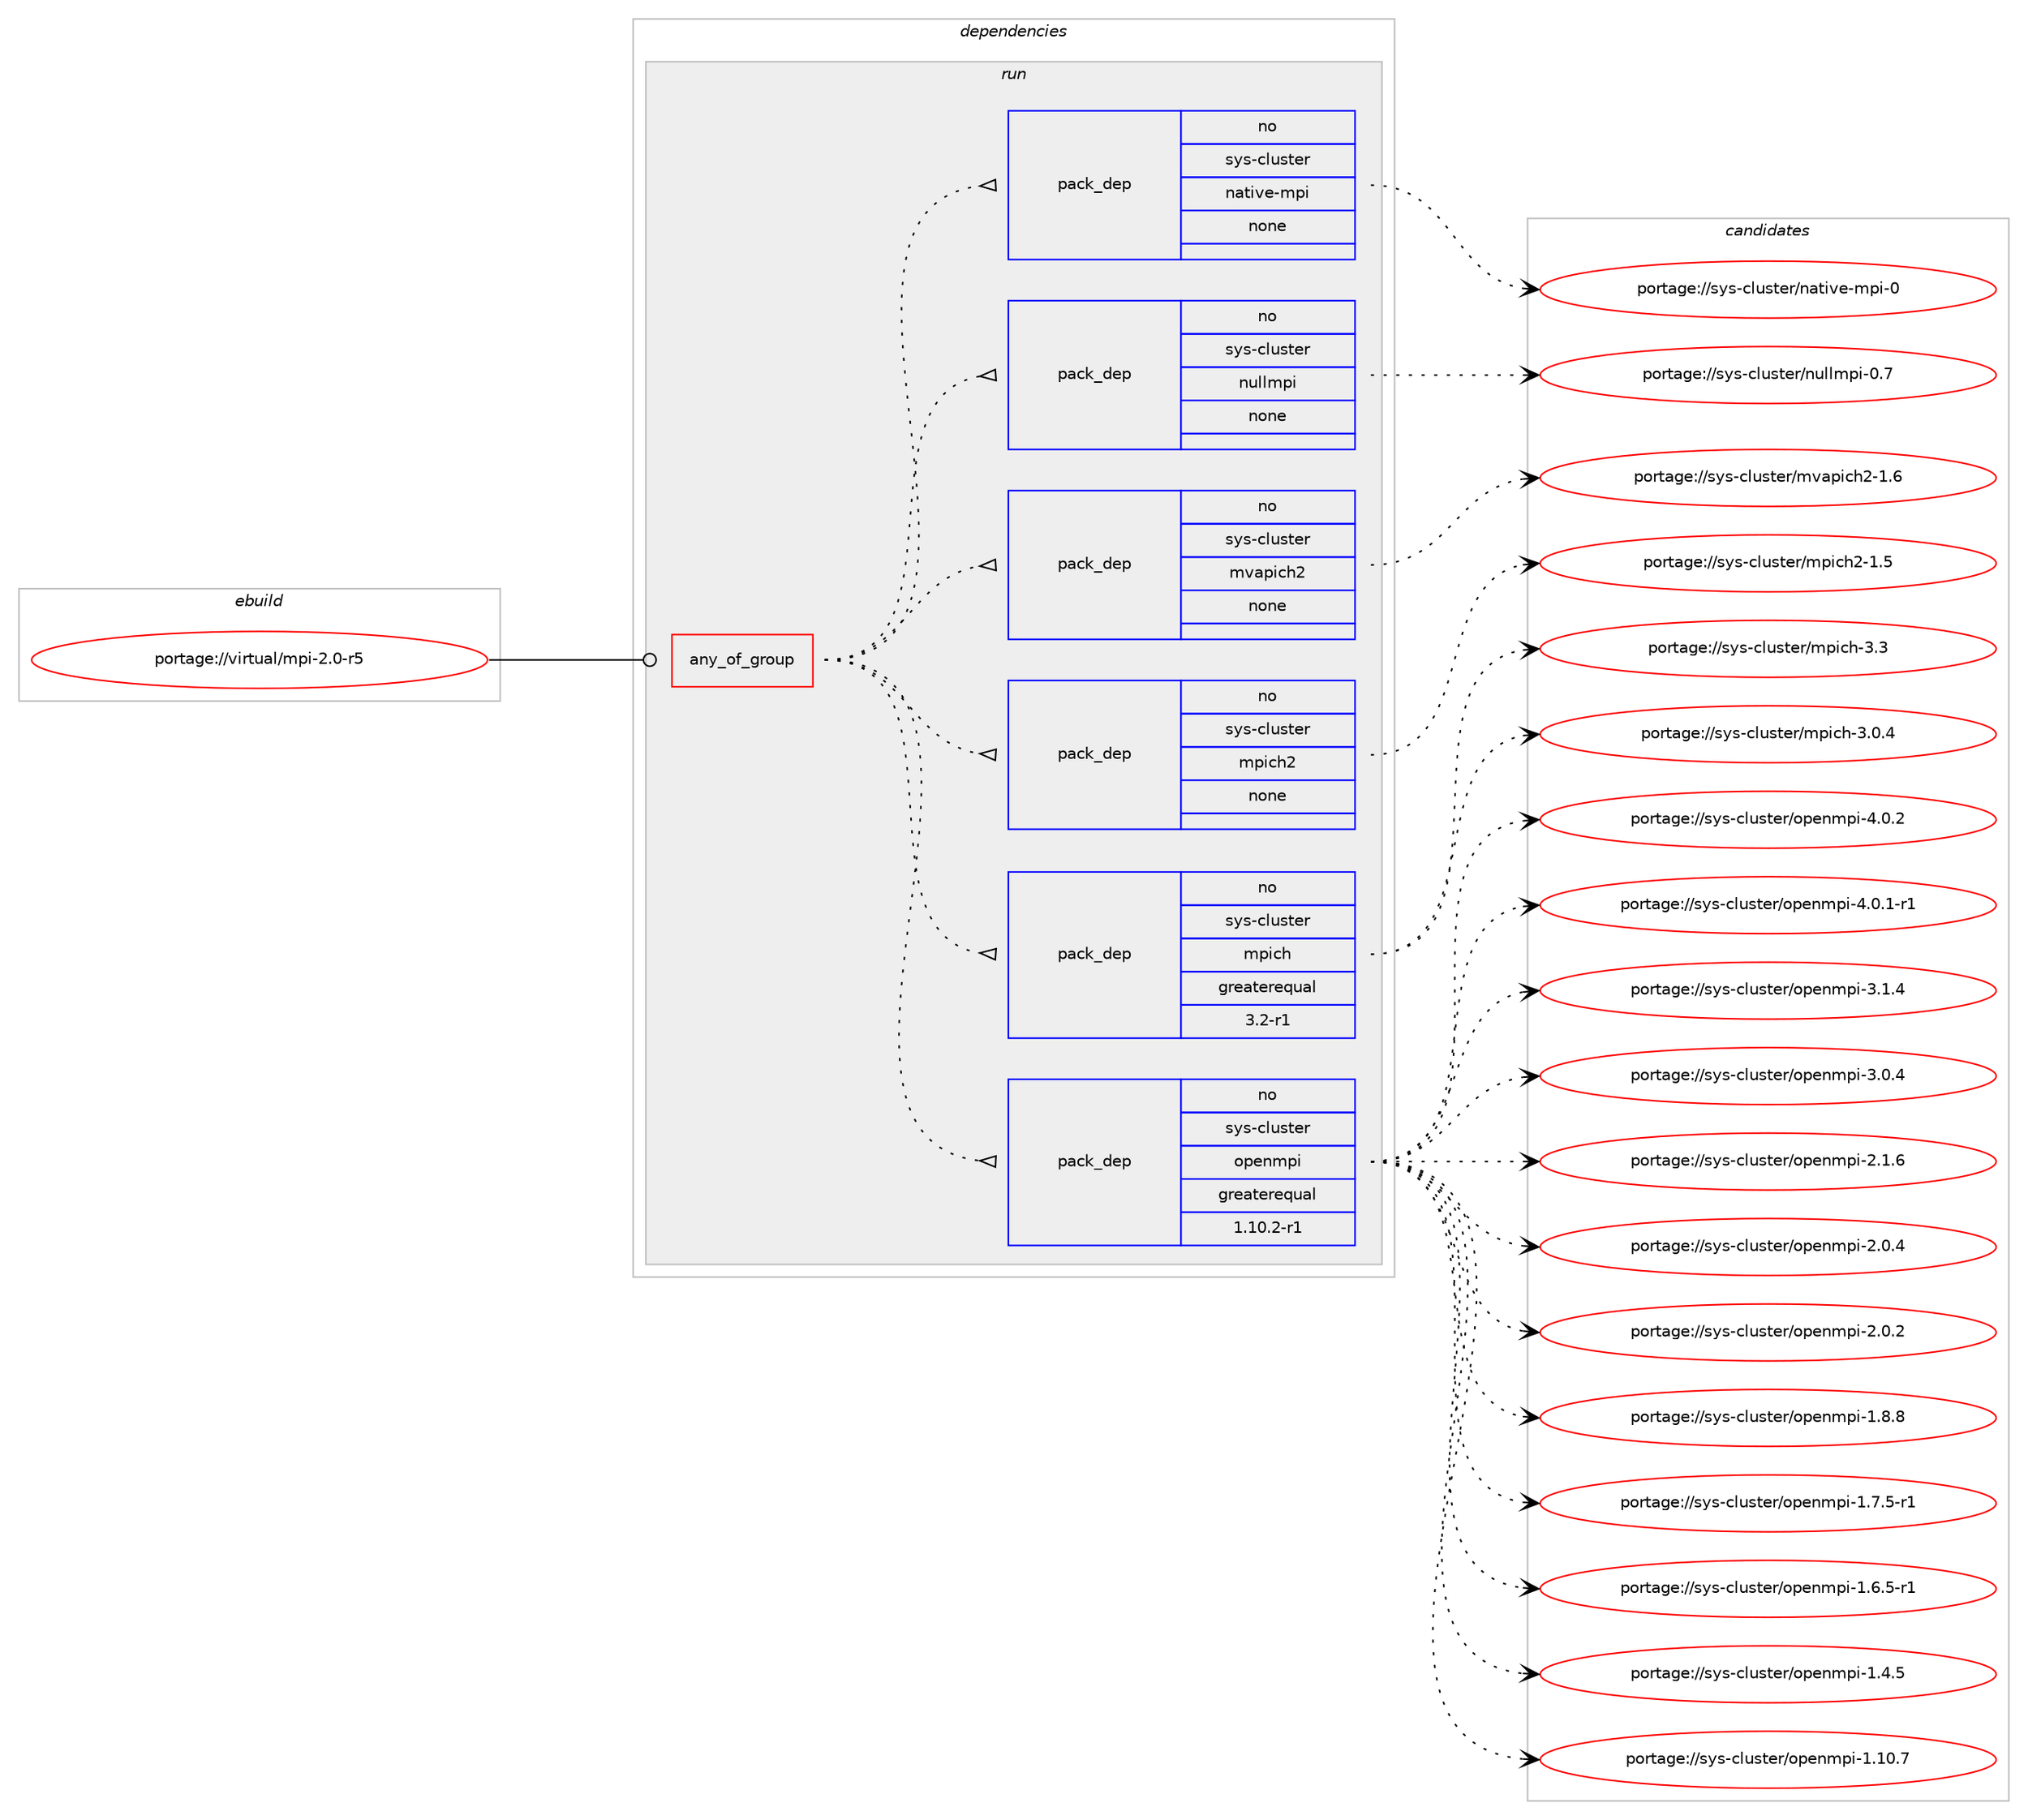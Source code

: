 digraph prolog {

# *************
# Graph options
# *************

newrank=true;
concentrate=true;
compound=true;
graph [rankdir=LR,fontname=Helvetica,fontsize=10,ranksep=1.5];#, ranksep=2.5, nodesep=0.2];
edge  [arrowhead=vee];
node  [fontname=Helvetica,fontsize=10];

# **********
# The ebuild
# **********

subgraph cluster_leftcol {
color=gray;
rank=same;
label=<<i>ebuild</i>>;
id [label="portage://virtual/mpi-2.0-r5", color=red, width=4, href="../virtual/mpi-2.0-r5.svg"];
}

# ****************
# The dependencies
# ****************

subgraph cluster_midcol {
color=gray;
label=<<i>dependencies</i>>;
subgraph cluster_compile {
fillcolor="#eeeeee";
style=filled;
label=<<i>compile</i>>;
}
subgraph cluster_compileandrun {
fillcolor="#eeeeee";
style=filled;
label=<<i>compile and run</i>>;
}
subgraph cluster_run {
fillcolor="#eeeeee";
style=filled;
label=<<i>run</i>>;
subgraph any607 {
dependency27440 [label=<<TABLE BORDER="0" CELLBORDER="1" CELLSPACING="0" CELLPADDING="4"><TR><TD CELLPADDING="10">any_of_group</TD></TR></TABLE>>, shape=none, color=red];subgraph pack22150 {
dependency27441 [label=<<TABLE BORDER="0" CELLBORDER="1" CELLSPACING="0" CELLPADDING="4" WIDTH="220"><TR><TD ROWSPAN="6" CELLPADDING="30">pack_dep</TD></TR><TR><TD WIDTH="110">no</TD></TR><TR><TD>sys-cluster</TD></TR><TR><TD>openmpi</TD></TR><TR><TD>greaterequal</TD></TR><TR><TD>1.10.2-r1</TD></TR></TABLE>>, shape=none, color=blue];
}
dependency27440:e -> dependency27441:w [weight=20,style="dotted",arrowhead="oinv"];
subgraph pack22151 {
dependency27442 [label=<<TABLE BORDER="0" CELLBORDER="1" CELLSPACING="0" CELLPADDING="4" WIDTH="220"><TR><TD ROWSPAN="6" CELLPADDING="30">pack_dep</TD></TR><TR><TD WIDTH="110">no</TD></TR><TR><TD>sys-cluster</TD></TR><TR><TD>mpich</TD></TR><TR><TD>greaterequal</TD></TR><TR><TD>3.2-r1</TD></TR></TABLE>>, shape=none, color=blue];
}
dependency27440:e -> dependency27442:w [weight=20,style="dotted",arrowhead="oinv"];
subgraph pack22152 {
dependency27443 [label=<<TABLE BORDER="0" CELLBORDER="1" CELLSPACING="0" CELLPADDING="4" WIDTH="220"><TR><TD ROWSPAN="6" CELLPADDING="30">pack_dep</TD></TR><TR><TD WIDTH="110">no</TD></TR><TR><TD>sys-cluster</TD></TR><TR><TD>mpich2</TD></TR><TR><TD>none</TD></TR><TR><TD></TD></TR></TABLE>>, shape=none, color=blue];
}
dependency27440:e -> dependency27443:w [weight=20,style="dotted",arrowhead="oinv"];
subgraph pack22153 {
dependency27444 [label=<<TABLE BORDER="0" CELLBORDER="1" CELLSPACING="0" CELLPADDING="4" WIDTH="220"><TR><TD ROWSPAN="6" CELLPADDING="30">pack_dep</TD></TR><TR><TD WIDTH="110">no</TD></TR><TR><TD>sys-cluster</TD></TR><TR><TD>mvapich2</TD></TR><TR><TD>none</TD></TR><TR><TD></TD></TR></TABLE>>, shape=none, color=blue];
}
dependency27440:e -> dependency27444:w [weight=20,style="dotted",arrowhead="oinv"];
subgraph pack22154 {
dependency27445 [label=<<TABLE BORDER="0" CELLBORDER="1" CELLSPACING="0" CELLPADDING="4" WIDTH="220"><TR><TD ROWSPAN="6" CELLPADDING="30">pack_dep</TD></TR><TR><TD WIDTH="110">no</TD></TR><TR><TD>sys-cluster</TD></TR><TR><TD>nullmpi</TD></TR><TR><TD>none</TD></TR><TR><TD></TD></TR></TABLE>>, shape=none, color=blue];
}
dependency27440:e -> dependency27445:w [weight=20,style="dotted",arrowhead="oinv"];
subgraph pack22155 {
dependency27446 [label=<<TABLE BORDER="0" CELLBORDER="1" CELLSPACING="0" CELLPADDING="4" WIDTH="220"><TR><TD ROWSPAN="6" CELLPADDING="30">pack_dep</TD></TR><TR><TD WIDTH="110">no</TD></TR><TR><TD>sys-cluster</TD></TR><TR><TD>native-mpi</TD></TR><TR><TD>none</TD></TR><TR><TD></TD></TR></TABLE>>, shape=none, color=blue];
}
dependency27440:e -> dependency27446:w [weight=20,style="dotted",arrowhead="oinv"];
}
id:e -> dependency27440:w [weight=20,style="solid",arrowhead="odot"];
}
}

# **************
# The candidates
# **************

subgraph cluster_choices {
rank=same;
color=gray;
label=<<i>candidates</i>>;

subgraph choice22150 {
color=black;
nodesep=1;
choice115121115459910811711511610111447111112101110109112105455246484650 [label="portage://sys-cluster/openmpi-4.0.2", color=red, width=4,href="../sys-cluster/openmpi-4.0.2.svg"];
choice1151211154599108117115116101114471111121011101091121054552464846494511449 [label="portage://sys-cluster/openmpi-4.0.1-r1", color=red, width=4,href="../sys-cluster/openmpi-4.0.1-r1.svg"];
choice115121115459910811711511610111447111112101110109112105455146494652 [label="portage://sys-cluster/openmpi-3.1.4", color=red, width=4,href="../sys-cluster/openmpi-3.1.4.svg"];
choice115121115459910811711511610111447111112101110109112105455146484652 [label="portage://sys-cluster/openmpi-3.0.4", color=red, width=4,href="../sys-cluster/openmpi-3.0.4.svg"];
choice115121115459910811711511610111447111112101110109112105455046494654 [label="portage://sys-cluster/openmpi-2.1.6", color=red, width=4,href="../sys-cluster/openmpi-2.1.6.svg"];
choice115121115459910811711511610111447111112101110109112105455046484652 [label="portage://sys-cluster/openmpi-2.0.4", color=red, width=4,href="../sys-cluster/openmpi-2.0.4.svg"];
choice115121115459910811711511610111447111112101110109112105455046484650 [label="portage://sys-cluster/openmpi-2.0.2", color=red, width=4,href="../sys-cluster/openmpi-2.0.2.svg"];
choice115121115459910811711511610111447111112101110109112105454946564656 [label="portage://sys-cluster/openmpi-1.8.8", color=red, width=4,href="../sys-cluster/openmpi-1.8.8.svg"];
choice1151211154599108117115116101114471111121011101091121054549465546534511449 [label="portage://sys-cluster/openmpi-1.7.5-r1", color=red, width=4,href="../sys-cluster/openmpi-1.7.5-r1.svg"];
choice1151211154599108117115116101114471111121011101091121054549465446534511449 [label="portage://sys-cluster/openmpi-1.6.5-r1", color=red, width=4,href="../sys-cluster/openmpi-1.6.5-r1.svg"];
choice115121115459910811711511610111447111112101110109112105454946524653 [label="portage://sys-cluster/openmpi-1.4.5", color=red, width=4,href="../sys-cluster/openmpi-1.4.5.svg"];
choice11512111545991081171151161011144711111210111010911210545494649484655 [label="portage://sys-cluster/openmpi-1.10.7", color=red, width=4,href="../sys-cluster/openmpi-1.10.7.svg"];
dependency27441:e -> choice115121115459910811711511610111447111112101110109112105455246484650:w [style=dotted,weight="100"];
dependency27441:e -> choice1151211154599108117115116101114471111121011101091121054552464846494511449:w [style=dotted,weight="100"];
dependency27441:e -> choice115121115459910811711511610111447111112101110109112105455146494652:w [style=dotted,weight="100"];
dependency27441:e -> choice115121115459910811711511610111447111112101110109112105455146484652:w [style=dotted,weight="100"];
dependency27441:e -> choice115121115459910811711511610111447111112101110109112105455046494654:w [style=dotted,weight="100"];
dependency27441:e -> choice115121115459910811711511610111447111112101110109112105455046484652:w [style=dotted,weight="100"];
dependency27441:e -> choice115121115459910811711511610111447111112101110109112105455046484650:w [style=dotted,weight="100"];
dependency27441:e -> choice115121115459910811711511610111447111112101110109112105454946564656:w [style=dotted,weight="100"];
dependency27441:e -> choice1151211154599108117115116101114471111121011101091121054549465546534511449:w [style=dotted,weight="100"];
dependency27441:e -> choice1151211154599108117115116101114471111121011101091121054549465446534511449:w [style=dotted,weight="100"];
dependency27441:e -> choice115121115459910811711511610111447111112101110109112105454946524653:w [style=dotted,weight="100"];
dependency27441:e -> choice11512111545991081171151161011144711111210111010911210545494649484655:w [style=dotted,weight="100"];
}
subgraph choice22151 {
color=black;
nodesep=1;
choice1151211154599108117115116101114471091121059910445514651 [label="portage://sys-cluster/mpich-3.3", color=red, width=4,href="../sys-cluster/mpich-3.3.svg"];
choice11512111545991081171151161011144710911210599104455146484652 [label="portage://sys-cluster/mpich-3.0.4", color=red, width=4,href="../sys-cluster/mpich-3.0.4.svg"];
dependency27442:e -> choice1151211154599108117115116101114471091121059910445514651:w [style=dotted,weight="100"];
dependency27442:e -> choice11512111545991081171151161011144710911210599104455146484652:w [style=dotted,weight="100"];
}
subgraph choice22152 {
color=black;
nodesep=1;
choice115121115459910811711511610111447109112105991045045494653 [label="portage://sys-cluster/mpich2-1.5", color=red, width=4,href="../sys-cluster/mpich2-1.5.svg"];
dependency27443:e -> choice115121115459910811711511610111447109112105991045045494653:w [style=dotted,weight="100"];
}
subgraph choice22153 {
color=black;
nodesep=1;
choice11512111545991081171151161011144710911897112105991045045494654 [label="portage://sys-cluster/mvapich2-1.6", color=red, width=4,href="../sys-cluster/mvapich2-1.6.svg"];
dependency27444:e -> choice11512111545991081171151161011144710911897112105991045045494654:w [style=dotted,weight="100"];
}
subgraph choice22154 {
color=black;
nodesep=1;
choice11512111545991081171151161011144711011710810810911210545484655 [label="portage://sys-cluster/nullmpi-0.7", color=red, width=4,href="../sys-cluster/nullmpi-0.7.svg"];
dependency27445:e -> choice11512111545991081171151161011144711011710810810911210545484655:w [style=dotted,weight="100"];
}
subgraph choice22155 {
color=black;
nodesep=1;
choice11512111545991081171151161011144711097116105118101451091121054548 [label="portage://sys-cluster/native-mpi-0", color=red, width=4,href="../sys-cluster/native-mpi-0.svg"];
dependency27446:e -> choice11512111545991081171151161011144711097116105118101451091121054548:w [style=dotted,weight="100"];
}
}

}
